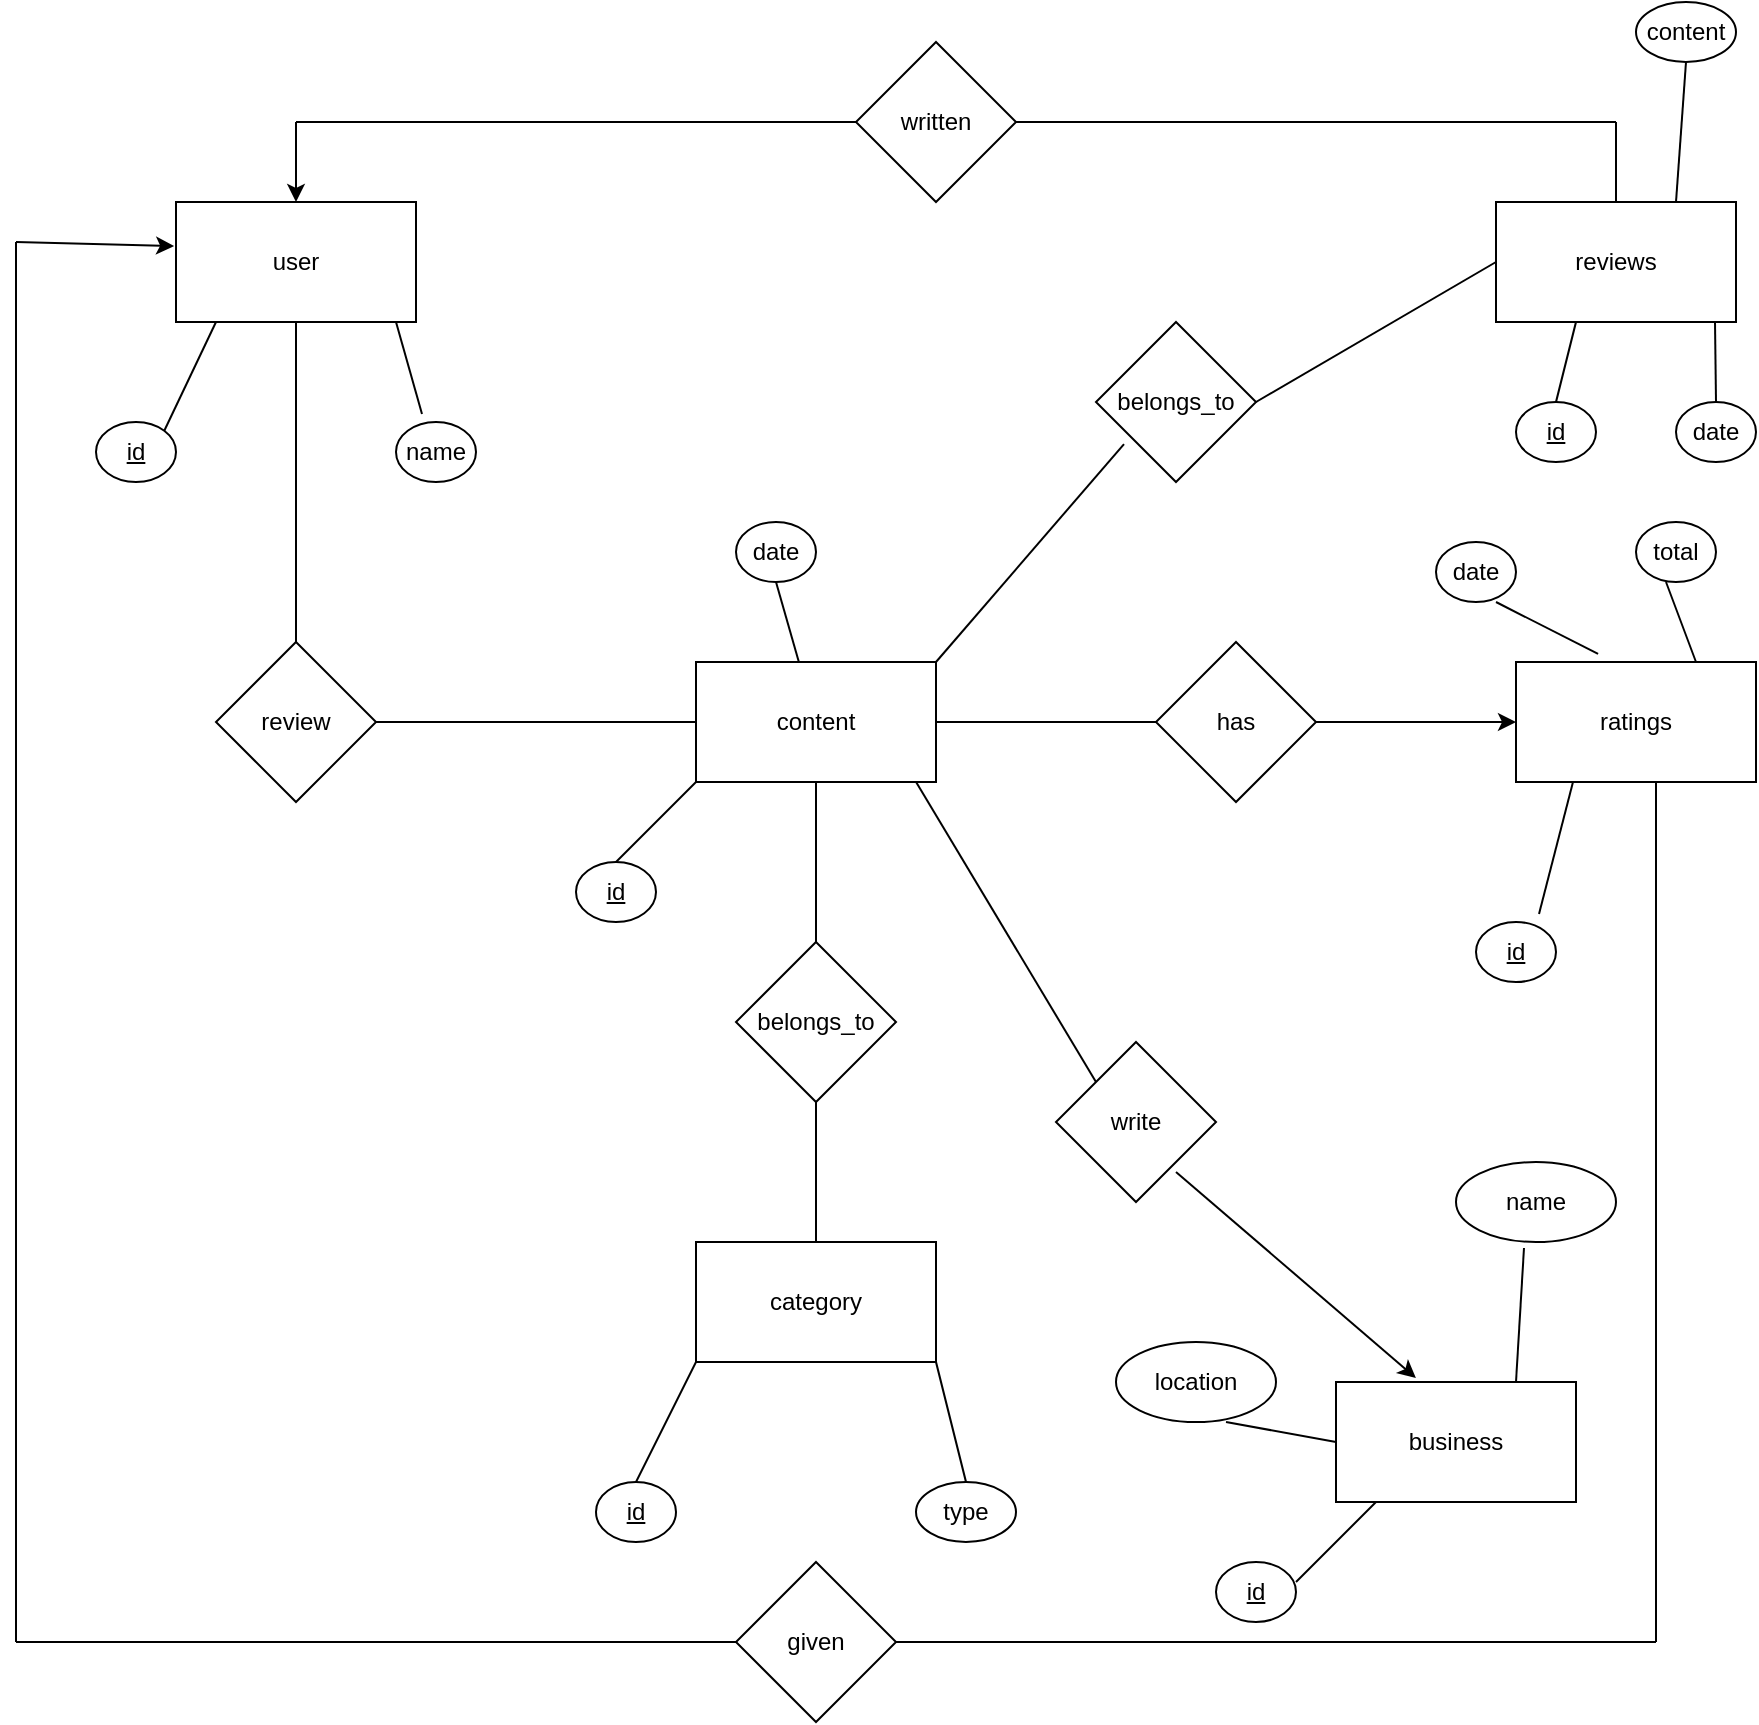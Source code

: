 <mxfile version="21.6.8" type="github">
  <diagram name="Page-1" id="SkP1a2dRg37QSFIkyU-X">
    <mxGraphModel dx="2284" dy="1922" grid="1" gridSize="10" guides="1" tooltips="1" connect="1" arrows="1" fold="1" page="1" pageScale="1" pageWidth="850" pageHeight="1100" math="0" shadow="0">
      <root>
        <mxCell id="0" />
        <mxCell id="1" parent="0" />
        <mxCell id="W1ApAz1ECK5iy_ewjs_l-1" value="user" style="rounded=0;whiteSpace=wrap;html=1;" parent="1" vertex="1">
          <mxGeometry x="60" y="70" width="120" height="60" as="geometry" />
        </mxCell>
        <mxCell id="W1ApAz1ECK5iy_ewjs_l-2" value="review" style="rhombus;whiteSpace=wrap;html=1;" parent="1" vertex="1">
          <mxGeometry x="80" y="290" width="80" height="80" as="geometry" />
        </mxCell>
        <mxCell id="W1ApAz1ECK5iy_ewjs_l-3" value="content" style="rounded=0;whiteSpace=wrap;html=1;" parent="1" vertex="1">
          <mxGeometry x="320" y="300" width="120" height="60" as="geometry" />
        </mxCell>
        <mxCell id="W1ApAz1ECK5iy_ewjs_l-4" value="write" style="rhombus;whiteSpace=wrap;html=1;" parent="1" vertex="1">
          <mxGeometry x="500" y="490" width="80" height="80" as="geometry" />
        </mxCell>
        <mxCell id="W1ApAz1ECK5iy_ewjs_l-6" value="" style="endArrow=none;html=1;rounded=0;entryX=0;entryY=0.5;entryDx=0;entryDy=0;" parent="1" target="W1ApAz1ECK5iy_ewjs_l-3" edge="1">
          <mxGeometry width="50" height="50" relative="1" as="geometry">
            <mxPoint x="160" y="330" as="sourcePoint" />
            <mxPoint x="210" y="280" as="targetPoint" />
          </mxGeometry>
        </mxCell>
        <mxCell id="W1ApAz1ECK5iy_ewjs_l-7" value="" style="endArrow=none;html=1;rounded=0;entryX=0.5;entryY=1;entryDx=0;entryDy=0;" parent="1" target="W1ApAz1ECK5iy_ewjs_l-1" edge="1">
          <mxGeometry width="50" height="50" relative="1" as="geometry">
            <mxPoint x="120" y="290" as="sourcePoint" />
            <mxPoint x="170" y="240" as="targetPoint" />
          </mxGeometry>
        </mxCell>
        <mxCell id="W1ApAz1ECK5iy_ewjs_l-10" value="category" style="rounded=0;whiteSpace=wrap;html=1;" parent="1" vertex="1">
          <mxGeometry x="320" y="590" width="120" height="60" as="geometry" />
        </mxCell>
        <mxCell id="W1ApAz1ECK5iy_ewjs_l-11" value="belongs_to" style="rhombus;whiteSpace=wrap;html=1;" parent="1" vertex="1">
          <mxGeometry x="340" y="440" width="80" height="80" as="geometry" />
        </mxCell>
        <mxCell id="W1ApAz1ECK5iy_ewjs_l-12" value="" style="endArrow=none;html=1;rounded=0;entryX=0.5;entryY=1;entryDx=0;entryDy=0;exitX=0.5;exitY=0;exitDx=0;exitDy=0;" parent="1" source="W1ApAz1ECK5iy_ewjs_l-11" target="W1ApAz1ECK5iy_ewjs_l-3" edge="1">
          <mxGeometry width="50" height="50" relative="1" as="geometry">
            <mxPoint x="400" y="450" as="sourcePoint" />
            <mxPoint x="450" y="400" as="targetPoint" />
          </mxGeometry>
        </mxCell>
        <mxCell id="W1ApAz1ECK5iy_ewjs_l-13" value="" style="endArrow=none;html=1;rounded=0;exitX=0.5;exitY=1;exitDx=0;exitDy=0;" parent="1" source="W1ApAz1ECK5iy_ewjs_l-11" target="W1ApAz1ECK5iy_ewjs_l-10" edge="1">
          <mxGeometry width="50" height="50" relative="1" as="geometry">
            <mxPoint x="380" y="530" as="sourcePoint" />
            <mxPoint x="450" y="400" as="targetPoint" />
          </mxGeometry>
        </mxCell>
        <mxCell id="W1ApAz1ECK5iy_ewjs_l-14" value="ratings" style="rounded=0;whiteSpace=wrap;html=1;" parent="1" vertex="1">
          <mxGeometry x="730" y="300" width="120" height="60" as="geometry" />
        </mxCell>
        <mxCell id="W1ApAz1ECK5iy_ewjs_l-15" value="has" style="rhombus;whiteSpace=wrap;html=1;" parent="1" vertex="1">
          <mxGeometry x="550" y="290" width="80" height="80" as="geometry" />
        </mxCell>
        <mxCell id="W1ApAz1ECK5iy_ewjs_l-17" value="" style="endArrow=none;html=1;rounded=0;exitX=1;exitY=0.5;exitDx=0;exitDy=0;entryX=0;entryY=0.5;entryDx=0;entryDy=0;" parent="1" source="W1ApAz1ECK5iy_ewjs_l-3" target="W1ApAz1ECK5iy_ewjs_l-15" edge="1">
          <mxGeometry width="50" height="50" relative="1" as="geometry">
            <mxPoint x="500" y="370" as="sourcePoint" />
            <mxPoint x="540" y="330" as="targetPoint" />
          </mxGeometry>
        </mxCell>
        <mxCell id="W1ApAz1ECK5iy_ewjs_l-18" value="" style="endArrow=classic;html=1;rounded=0;exitX=1;exitY=0.5;exitDx=0;exitDy=0;" parent="1" source="W1ApAz1ECK5iy_ewjs_l-15" edge="1">
          <mxGeometry width="50" height="50" relative="1" as="geometry">
            <mxPoint x="680" y="380" as="sourcePoint" />
            <mxPoint x="730" y="330" as="targetPoint" />
          </mxGeometry>
        </mxCell>
        <mxCell id="W1ApAz1ECK5iy_ewjs_l-19" value="reviews" style="rounded=0;whiteSpace=wrap;html=1;" parent="1" vertex="1">
          <mxGeometry x="720" y="70" width="120" height="60" as="geometry" />
        </mxCell>
        <mxCell id="W1ApAz1ECK5iy_ewjs_l-20" value="belongs_to" style="rhombus;whiteSpace=wrap;html=1;" parent="1" vertex="1">
          <mxGeometry x="520" y="130" width="80" height="80" as="geometry" />
        </mxCell>
        <mxCell id="W1ApAz1ECK5iy_ewjs_l-21" value="" style="endArrow=none;html=1;rounded=0;entryX=0;entryY=0.5;entryDx=0;entryDy=0;" parent="1" target="W1ApAz1ECK5iy_ewjs_l-19" edge="1">
          <mxGeometry width="50" height="50" relative="1" as="geometry">
            <mxPoint x="600" y="170" as="sourcePoint" />
            <mxPoint x="650" y="120" as="targetPoint" />
          </mxGeometry>
        </mxCell>
        <mxCell id="WqGWLmwPLTVPIJWzrpHa-1" value="" style="endArrow=none;html=1;rounded=0;entryX=0.175;entryY=0.763;entryDx=0;entryDy=0;entryPerimeter=0;" parent="1" target="W1ApAz1ECK5iy_ewjs_l-20" edge="1">
          <mxGeometry width="50" height="50" relative="1" as="geometry">
            <mxPoint x="440" y="300" as="sourcePoint" />
            <mxPoint x="490" y="250" as="targetPoint" />
          </mxGeometry>
        </mxCell>
        <mxCell id="WqGWLmwPLTVPIJWzrpHa-2" value="&lt;u&gt;id&lt;/u&gt;" style="ellipse;whiteSpace=wrap;html=1;" parent="1" vertex="1">
          <mxGeometry x="20" y="180" width="40" height="30" as="geometry" />
        </mxCell>
        <mxCell id="WqGWLmwPLTVPIJWzrpHa-3" value="" style="endArrow=none;html=1;rounded=0;exitX=1;exitY=0;exitDx=0;exitDy=0;" parent="1" source="WqGWLmwPLTVPIJWzrpHa-2" edge="1">
          <mxGeometry width="50" height="50" relative="1" as="geometry">
            <mxPoint x="30" y="180" as="sourcePoint" />
            <mxPoint x="80" y="130" as="targetPoint" />
          </mxGeometry>
        </mxCell>
        <mxCell id="WqGWLmwPLTVPIJWzrpHa-4" value="name" style="ellipse;whiteSpace=wrap;html=1;" parent="1" vertex="1">
          <mxGeometry x="170" y="180" width="40" height="30" as="geometry" />
        </mxCell>
        <mxCell id="WqGWLmwPLTVPIJWzrpHa-5" value="" style="endArrow=none;html=1;rounded=0;exitX=0.325;exitY=-0.133;exitDx=0;exitDy=0;exitPerimeter=0;" parent="1" source="WqGWLmwPLTVPIJWzrpHa-4" edge="1">
          <mxGeometry width="50" height="50" relative="1" as="geometry">
            <mxPoint x="120" y="180" as="sourcePoint" />
            <mxPoint x="170" y="130" as="targetPoint" />
          </mxGeometry>
        </mxCell>
        <mxCell id="WqGWLmwPLTVPIJWzrpHa-11" value="" style="endArrow=none;html=1;rounded=0;" parent="1" target="WqGWLmwPLTVPIJWzrpHa-12" edge="1">
          <mxGeometry width="50" height="50" relative="1" as="geometry">
            <mxPoint x="120" y="30" as="sourcePoint" />
            <mxPoint x="440" y="30" as="targetPoint" />
          </mxGeometry>
        </mxCell>
        <mxCell id="WqGWLmwPLTVPIJWzrpHa-12" value="written" style="rhombus;whiteSpace=wrap;html=1;" parent="1" vertex="1">
          <mxGeometry x="400" y="-10" width="80" height="80" as="geometry" />
        </mxCell>
        <mxCell id="WqGWLmwPLTVPIJWzrpHa-13" value="" style="endArrow=none;html=1;rounded=0;" parent="1" edge="1">
          <mxGeometry width="50" height="50" relative="1" as="geometry">
            <mxPoint x="480" y="30" as="sourcePoint" />
            <mxPoint x="780" y="30" as="targetPoint" />
          </mxGeometry>
        </mxCell>
        <mxCell id="WqGWLmwPLTVPIJWzrpHa-14" value="" style="endArrow=none;html=1;rounded=0;" parent="1" source="W1ApAz1ECK5iy_ewjs_l-19" edge="1">
          <mxGeometry width="50" height="50" relative="1" as="geometry">
            <mxPoint x="720" y="80" as="sourcePoint" />
            <mxPoint x="780" y="30" as="targetPoint" />
          </mxGeometry>
        </mxCell>
        <mxCell id="WqGWLmwPLTVPIJWzrpHa-15" value="" style="endArrow=classic;html=1;rounded=0;entryX=0.5;entryY=0;entryDx=0;entryDy=0;" parent="1" target="W1ApAz1ECK5iy_ewjs_l-1" edge="1">
          <mxGeometry width="50" height="50" relative="1" as="geometry">
            <mxPoint x="120" y="30" as="sourcePoint" />
            <mxPoint x="170" y="-20" as="targetPoint" />
          </mxGeometry>
        </mxCell>
        <mxCell id="WqGWLmwPLTVPIJWzrpHa-16" value="&lt;u&gt;id&lt;/u&gt;" style="ellipse;whiteSpace=wrap;html=1;" parent="1" vertex="1">
          <mxGeometry x="730" y="170" width="40" height="30" as="geometry" />
        </mxCell>
        <mxCell id="WqGWLmwPLTVPIJWzrpHa-17" value="" style="endArrow=none;html=1;rounded=0;exitX=0.5;exitY=0;exitDx=0;exitDy=0;" parent="1" source="WqGWLmwPLTVPIJWzrpHa-16" edge="1">
          <mxGeometry width="50" height="50" relative="1" as="geometry">
            <mxPoint x="710" y="180" as="sourcePoint" />
            <mxPoint x="760" y="130" as="targetPoint" />
          </mxGeometry>
        </mxCell>
        <mxCell id="WqGWLmwPLTVPIJWzrpHa-18" value="date" style="ellipse;whiteSpace=wrap;html=1;" parent="1" vertex="1">
          <mxGeometry x="810" y="170" width="40" height="30" as="geometry" />
        </mxCell>
        <mxCell id="WqGWLmwPLTVPIJWzrpHa-19" value="" style="endArrow=none;html=1;rounded=0;exitX=0.5;exitY=0;exitDx=0;exitDy=0;" parent="1" source="WqGWLmwPLTVPIJWzrpHa-18" edge="1">
          <mxGeometry width="50" height="50" relative="1" as="geometry">
            <mxPoint x="829.5" y="160" as="sourcePoint" />
            <mxPoint x="829.5" y="130" as="targetPoint" />
          </mxGeometry>
        </mxCell>
        <mxCell id="WqGWLmwPLTVPIJWzrpHa-21" value="" style="endArrow=none;html=1;rounded=0;" parent="1" edge="1">
          <mxGeometry width="50" height="50" relative="1" as="geometry">
            <mxPoint x="-20" y="790" as="sourcePoint" />
            <mxPoint x="-20" y="90" as="targetPoint" />
          </mxGeometry>
        </mxCell>
        <mxCell id="WqGWLmwPLTVPIJWzrpHa-22" value="" style="endArrow=none;html=1;rounded=0;" parent="1" edge="1">
          <mxGeometry width="50" height="50" relative="1" as="geometry">
            <mxPoint x="-20" y="790" as="sourcePoint" />
            <mxPoint x="340" y="790" as="targetPoint" />
          </mxGeometry>
        </mxCell>
        <mxCell id="WqGWLmwPLTVPIJWzrpHa-24" value="given" style="rhombus;whiteSpace=wrap;html=1;" parent="1" vertex="1">
          <mxGeometry x="340" y="750" width="80" height="80" as="geometry" />
        </mxCell>
        <mxCell id="WqGWLmwPLTVPIJWzrpHa-25" value="" style="endArrow=none;html=1;rounded=0;" parent="1" edge="1">
          <mxGeometry width="50" height="50" relative="1" as="geometry">
            <mxPoint x="420" y="790" as="sourcePoint" />
            <mxPoint x="800" y="790" as="targetPoint" />
          </mxGeometry>
        </mxCell>
        <mxCell id="WqGWLmwPLTVPIJWzrpHa-26" value="" style="endArrow=none;html=1;rounded=0;" parent="1" edge="1">
          <mxGeometry width="50" height="50" relative="1" as="geometry">
            <mxPoint x="800" y="790" as="sourcePoint" />
            <mxPoint x="800" y="360" as="targetPoint" />
          </mxGeometry>
        </mxCell>
        <mxCell id="WqGWLmwPLTVPIJWzrpHa-27" value="&lt;u&gt;id&lt;/u&gt;" style="ellipse;whiteSpace=wrap;html=1;" parent="1" vertex="1">
          <mxGeometry x="710" y="430" width="40" height="30" as="geometry" />
        </mxCell>
        <mxCell id="WqGWLmwPLTVPIJWzrpHa-28" value="" style="endArrow=none;html=1;rounded=0;exitX=0.7;exitY=-0.133;exitDx=0;exitDy=0;exitPerimeter=0;" parent="1" edge="1">
          <mxGeometry width="50" height="50" relative="1" as="geometry">
            <mxPoint x="741.5" y="426.01" as="sourcePoint" />
            <mxPoint x="758.5" y="360" as="targetPoint" />
          </mxGeometry>
        </mxCell>
        <mxCell id="WqGWLmwPLTVPIJWzrpHa-29" value="date" style="ellipse;whiteSpace=wrap;html=1;" parent="1" vertex="1">
          <mxGeometry x="690" y="240" width="40" height="30" as="geometry" />
        </mxCell>
        <mxCell id="WqGWLmwPLTVPIJWzrpHa-30" value="" style="endArrow=none;html=1;rounded=0;exitX=0.342;exitY=-0.067;exitDx=0;exitDy=0;exitPerimeter=0;" parent="1" source="W1ApAz1ECK5iy_ewjs_l-14" edge="1">
          <mxGeometry width="50" height="50" relative="1" as="geometry">
            <mxPoint x="670" y="320" as="sourcePoint" />
            <mxPoint x="720" y="270" as="targetPoint" />
          </mxGeometry>
        </mxCell>
        <mxCell id="WqGWLmwPLTVPIJWzrpHa-31" value="type" style="ellipse;whiteSpace=wrap;html=1;" parent="1" vertex="1">
          <mxGeometry x="430" y="710" width="50" height="30" as="geometry" />
        </mxCell>
        <mxCell id="WqGWLmwPLTVPIJWzrpHa-32" value="" style="endArrow=none;html=1;rounded=0;exitX=0.75;exitY=0;exitDx=0;exitDy=0;" parent="1" source="W1ApAz1ECK5iy_ewjs_l-14" edge="1">
          <mxGeometry width="50" height="50" relative="1" as="geometry">
            <mxPoint x="755" y="310" as="sourcePoint" />
            <mxPoint x="805" y="260" as="targetPoint" />
          </mxGeometry>
        </mxCell>
        <mxCell id="WqGWLmwPLTVPIJWzrpHa-33" value="" style="endArrow=classic;html=1;rounded=0;entryX=-0.008;entryY=0.367;entryDx=0;entryDy=0;entryPerimeter=0;" parent="1" target="W1ApAz1ECK5iy_ewjs_l-1" edge="1">
          <mxGeometry width="50" height="50" relative="1" as="geometry">
            <mxPoint x="-20" y="90" as="sourcePoint" />
            <mxPoint x="30" y="40" as="targetPoint" />
          </mxGeometry>
        </mxCell>
        <mxCell id="WqGWLmwPLTVPIJWzrpHa-34" value="content" style="ellipse;whiteSpace=wrap;html=1;" parent="1" vertex="1">
          <mxGeometry x="790" y="-30" width="50" height="30" as="geometry" />
        </mxCell>
        <mxCell id="WqGWLmwPLTVPIJWzrpHa-35" value="" style="endArrow=none;html=1;rounded=0;exitX=0.75;exitY=0;exitDx=0;exitDy=0;" parent="1" source="W1ApAz1ECK5iy_ewjs_l-19" edge="1">
          <mxGeometry width="50" height="50" relative="1" as="geometry">
            <mxPoint x="830" y="40" as="sourcePoint" />
            <mxPoint x="815" as="targetPoint" />
          </mxGeometry>
        </mxCell>
        <mxCell id="WqGWLmwPLTVPIJWzrpHa-36" value="&lt;u&gt;id&lt;/u&gt;" style="ellipse;whiteSpace=wrap;html=1;" parent="1" vertex="1">
          <mxGeometry x="260" y="400" width="40" height="30" as="geometry" />
        </mxCell>
        <mxCell id="WqGWLmwPLTVPIJWzrpHa-37" value="" style="endArrow=none;html=1;rounded=0;" parent="1" edge="1">
          <mxGeometry width="50" height="50" relative="1" as="geometry">
            <mxPoint x="280" y="400" as="sourcePoint" />
            <mxPoint x="320" y="360" as="targetPoint" />
          </mxGeometry>
        </mxCell>
        <mxCell id="WqGWLmwPLTVPIJWzrpHa-38" value="date" style="ellipse;whiteSpace=wrap;html=1;" parent="1" vertex="1">
          <mxGeometry x="340" y="230" width="40" height="30" as="geometry" />
        </mxCell>
        <mxCell id="WqGWLmwPLTVPIJWzrpHa-40" value="&lt;u&gt;id&lt;/u&gt;" style="ellipse;whiteSpace=wrap;html=1;" parent="1" vertex="1">
          <mxGeometry x="270" y="710" width="40" height="30" as="geometry" />
        </mxCell>
        <mxCell id="WqGWLmwPLTVPIJWzrpHa-41" value="" style="endArrow=none;html=1;rounded=0;entryX=0;entryY=1;entryDx=0;entryDy=0;" parent="1" target="W1ApAz1ECK5iy_ewjs_l-10" edge="1">
          <mxGeometry width="50" height="50" relative="1" as="geometry">
            <mxPoint x="290" y="710" as="sourcePoint" />
            <mxPoint x="340" y="660" as="targetPoint" />
          </mxGeometry>
        </mxCell>
        <mxCell id="WqGWLmwPLTVPIJWzrpHa-42" value="" style="endArrow=none;html=1;rounded=0;entryX=0.5;entryY=0;entryDx=0;entryDy=0;exitX=1;exitY=1;exitDx=0;exitDy=0;" parent="1" source="W1ApAz1ECK5iy_ewjs_l-10" target="WqGWLmwPLTVPIJWzrpHa-31" edge="1">
          <mxGeometry width="50" height="50" relative="1" as="geometry">
            <mxPoint x="445" y="650" as="sourcePoint" />
            <mxPoint x="495" y="600" as="targetPoint" />
          </mxGeometry>
        </mxCell>
        <mxCell id="6AoJLv5oCGaS3d9m1TOx-1" value="" style="endArrow=none;html=1;rounded=0;" edge="1" parent="1" source="W1ApAz1ECK5iy_ewjs_l-3">
          <mxGeometry width="50" height="50" relative="1" as="geometry">
            <mxPoint x="380" y="290" as="sourcePoint" />
            <mxPoint x="360" y="260" as="targetPoint" />
          </mxGeometry>
        </mxCell>
        <mxCell id="6AoJLv5oCGaS3d9m1TOx-2" value="" style="endArrow=none;html=1;rounded=0;entryX=0;entryY=0;entryDx=0;entryDy=0;exitX=0.917;exitY=1;exitDx=0;exitDy=0;exitPerimeter=0;" edge="1" parent="1" source="W1ApAz1ECK5iy_ewjs_l-3" target="W1ApAz1ECK5iy_ewjs_l-4">
          <mxGeometry width="50" height="50" relative="1" as="geometry">
            <mxPoint x="430" y="370" as="sourcePoint" />
            <mxPoint x="440" y="410" as="targetPoint" />
          </mxGeometry>
        </mxCell>
        <mxCell id="6AoJLv5oCGaS3d9m1TOx-4" value="business" style="rounded=0;whiteSpace=wrap;html=1;" vertex="1" parent="1">
          <mxGeometry x="640" y="660" width="120" height="60" as="geometry" />
        </mxCell>
        <mxCell id="6AoJLv5oCGaS3d9m1TOx-5" value="" style="endArrow=classic;html=1;rounded=0;entryX=0.333;entryY=-0.033;entryDx=0;entryDy=0;entryPerimeter=0;" edge="1" parent="1" target="6AoJLv5oCGaS3d9m1TOx-4">
          <mxGeometry width="50" height="50" relative="1" as="geometry">
            <mxPoint x="560" y="555" as="sourcePoint" />
            <mxPoint x="610" y="505" as="targetPoint" />
          </mxGeometry>
        </mxCell>
        <mxCell id="6AoJLv5oCGaS3d9m1TOx-6" value="name" style="ellipse;whiteSpace=wrap;html=1;" vertex="1" parent="1">
          <mxGeometry x="700" y="550" width="80" height="40" as="geometry" />
        </mxCell>
        <mxCell id="6AoJLv5oCGaS3d9m1TOx-7" value="" style="endArrow=none;html=1;rounded=0;exitX=0.75;exitY=0;exitDx=0;exitDy=0;entryX=0.425;entryY=1.075;entryDx=0;entryDy=0;entryPerimeter=0;" edge="1" parent="1" source="6AoJLv5oCGaS3d9m1TOx-4" target="6AoJLv5oCGaS3d9m1TOx-6">
          <mxGeometry width="50" height="50" relative="1" as="geometry">
            <mxPoint x="700" y="640" as="sourcePoint" />
            <mxPoint x="750" y="590" as="targetPoint" />
          </mxGeometry>
        </mxCell>
        <mxCell id="6AoJLv5oCGaS3d9m1TOx-8" value="location" style="ellipse;whiteSpace=wrap;html=1;" vertex="1" parent="1">
          <mxGeometry x="530" y="640" width="80" height="40" as="geometry" />
        </mxCell>
        <mxCell id="6AoJLv5oCGaS3d9m1TOx-9" value="" style="endArrow=none;html=1;rounded=0;exitX=0;exitY=0.5;exitDx=0;exitDy=0;" edge="1" parent="1" source="6AoJLv5oCGaS3d9m1TOx-4">
          <mxGeometry width="50" height="50" relative="1" as="geometry">
            <mxPoint x="535" y="730" as="sourcePoint" />
            <mxPoint x="585" y="680" as="targetPoint" />
          </mxGeometry>
        </mxCell>
        <mxCell id="6AoJLv5oCGaS3d9m1TOx-10" value="&lt;u&gt;id&lt;/u&gt;" style="ellipse;whiteSpace=wrap;html=1;" vertex="1" parent="1">
          <mxGeometry x="580" y="750" width="40" height="30" as="geometry" />
        </mxCell>
        <mxCell id="6AoJLv5oCGaS3d9m1TOx-11" value="" style="endArrow=none;html=1;rounded=0;" edge="1" parent="1">
          <mxGeometry width="50" height="50" relative="1" as="geometry">
            <mxPoint x="620" y="760" as="sourcePoint" />
            <mxPoint x="660" y="720" as="targetPoint" />
          </mxGeometry>
        </mxCell>
        <mxCell id="6AoJLv5oCGaS3d9m1TOx-12" value="total" style="ellipse;whiteSpace=wrap;html=1;" vertex="1" parent="1">
          <mxGeometry x="790" y="230" width="40" height="30" as="geometry" />
        </mxCell>
      </root>
    </mxGraphModel>
  </diagram>
</mxfile>
